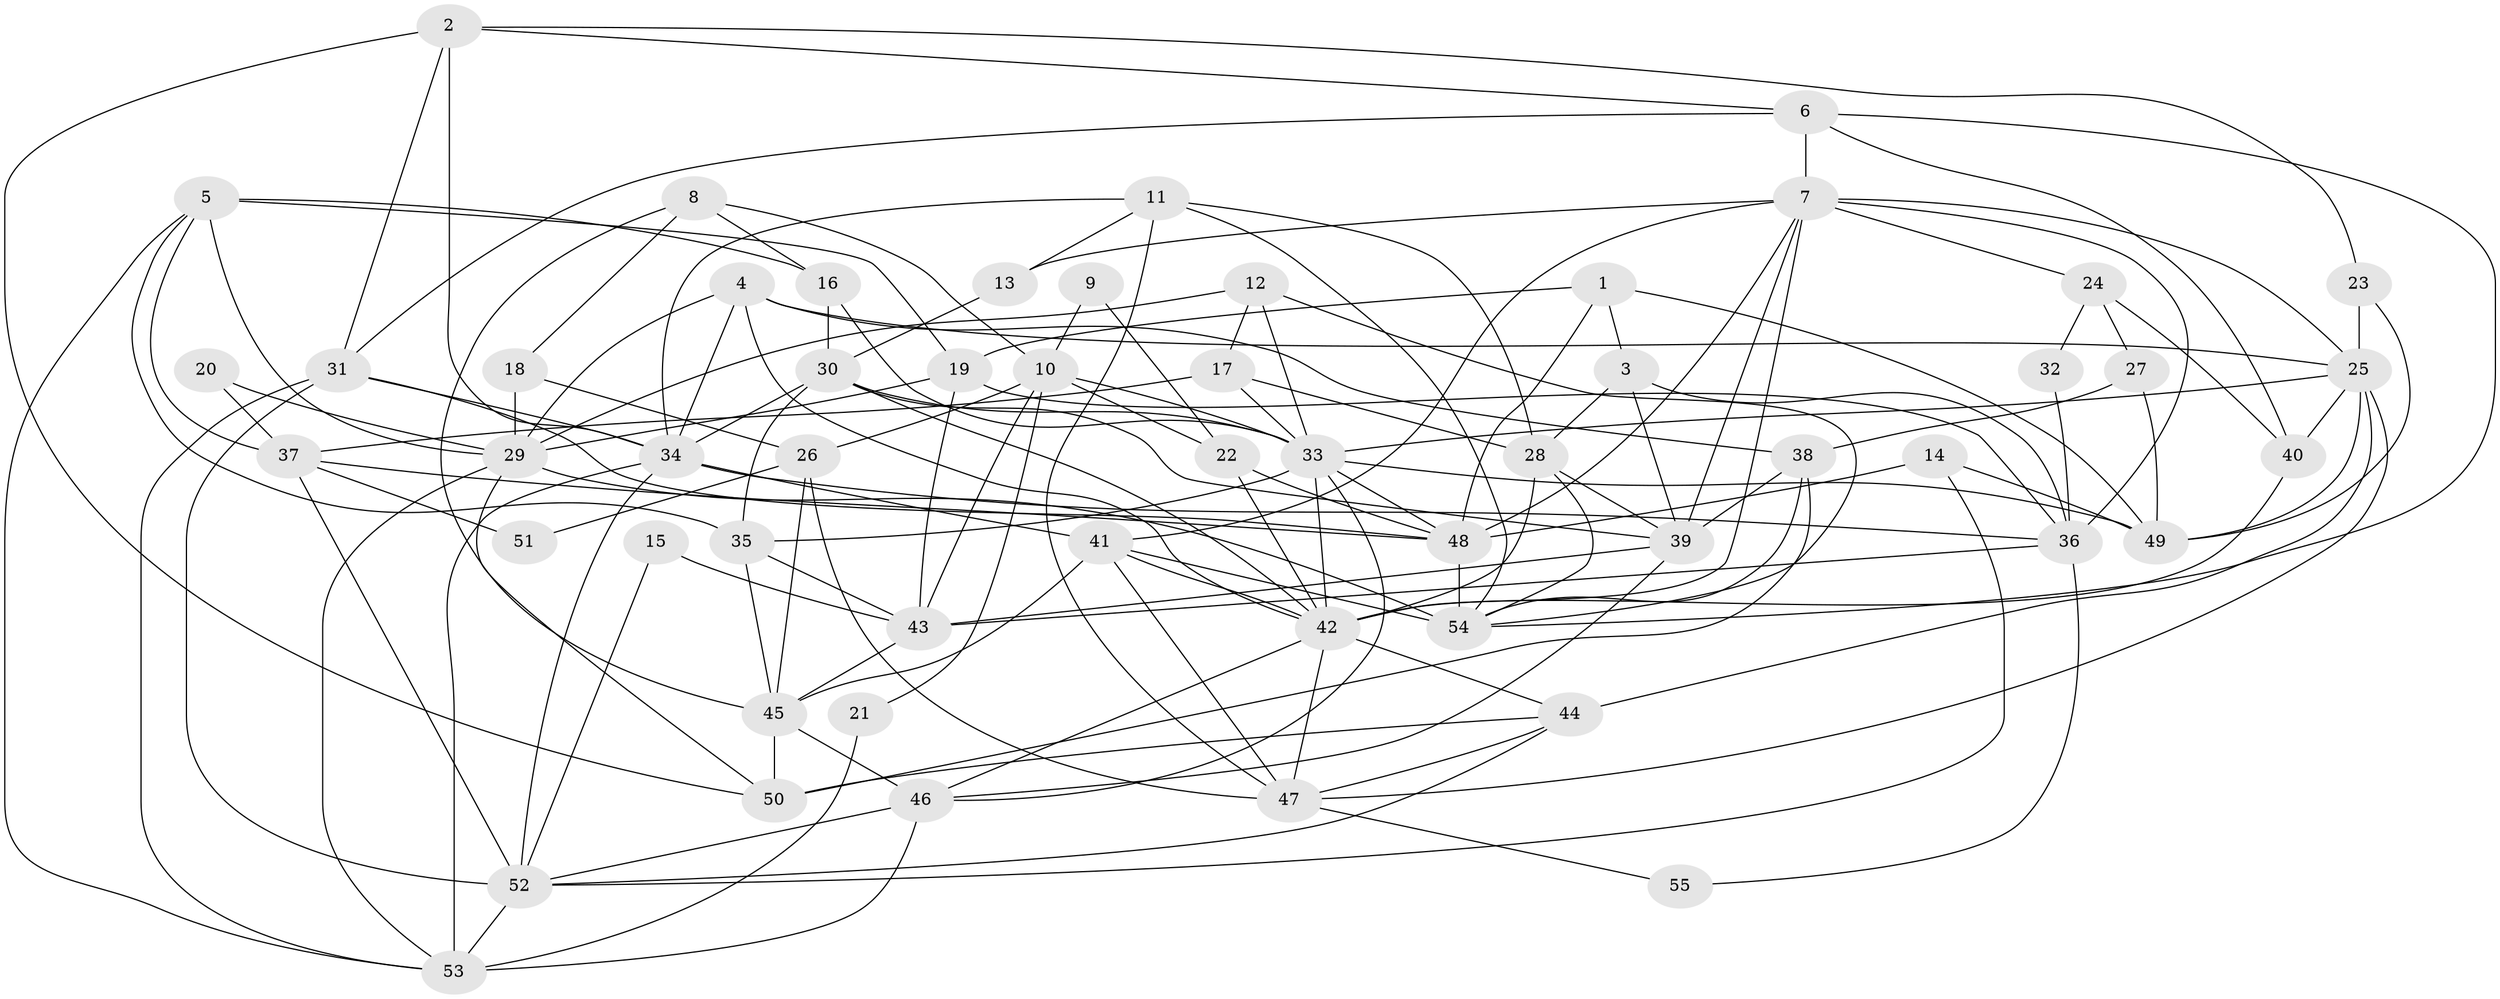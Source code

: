 // original degree distribution, {6: 0.1, 3: 0.23636363636363636, 2: 0.14545454545454545, 5: 0.19090909090909092, 4: 0.2909090909090909, 7: 0.01818181818181818, 9: 0.00909090909090909, 8: 0.00909090909090909}
// Generated by graph-tools (version 1.1) at 2025/50/03/09/25 03:50:10]
// undirected, 55 vertices, 147 edges
graph export_dot {
graph [start="1"]
  node [color=gray90,style=filled];
  1;
  2;
  3;
  4;
  5;
  6;
  7;
  8;
  9;
  10;
  11;
  12;
  13;
  14;
  15;
  16;
  17;
  18;
  19;
  20;
  21;
  22;
  23;
  24;
  25;
  26;
  27;
  28;
  29;
  30;
  31;
  32;
  33;
  34;
  35;
  36;
  37;
  38;
  39;
  40;
  41;
  42;
  43;
  44;
  45;
  46;
  47;
  48;
  49;
  50;
  51;
  52;
  53;
  54;
  55;
  1 -- 3 [weight=1.0];
  1 -- 19 [weight=1.0];
  1 -- 48 [weight=1.0];
  1 -- 49 [weight=1.0];
  2 -- 6 [weight=1.0];
  2 -- 23 [weight=1.0];
  2 -- 31 [weight=1.0];
  2 -- 34 [weight=1.0];
  2 -- 50 [weight=1.0];
  3 -- 28 [weight=1.0];
  3 -- 36 [weight=1.0];
  3 -- 39 [weight=1.0];
  4 -- 25 [weight=1.0];
  4 -- 29 [weight=1.0];
  4 -- 34 [weight=1.0];
  4 -- 38 [weight=1.0];
  4 -- 42 [weight=1.0];
  5 -- 16 [weight=1.0];
  5 -- 19 [weight=1.0];
  5 -- 29 [weight=1.0];
  5 -- 35 [weight=1.0];
  5 -- 37 [weight=1.0];
  5 -- 53 [weight=1.0];
  6 -- 7 [weight=1.0];
  6 -- 31 [weight=1.0];
  6 -- 40 [weight=1.0];
  6 -- 54 [weight=1.0];
  7 -- 13 [weight=1.0];
  7 -- 24 [weight=1.0];
  7 -- 25 [weight=1.0];
  7 -- 36 [weight=1.0];
  7 -- 39 [weight=1.0];
  7 -- 41 [weight=1.0];
  7 -- 42 [weight=1.0];
  7 -- 48 [weight=1.0];
  8 -- 10 [weight=1.0];
  8 -- 16 [weight=1.0];
  8 -- 18 [weight=1.0];
  8 -- 45 [weight=1.0];
  9 -- 10 [weight=1.0];
  9 -- 22 [weight=1.0];
  10 -- 21 [weight=1.0];
  10 -- 22 [weight=1.0];
  10 -- 26 [weight=1.0];
  10 -- 33 [weight=1.0];
  10 -- 43 [weight=1.0];
  11 -- 13 [weight=1.0];
  11 -- 28 [weight=1.0];
  11 -- 34 [weight=1.0];
  11 -- 47 [weight=1.0];
  11 -- 54 [weight=1.0];
  12 -- 17 [weight=1.0];
  12 -- 29 [weight=1.0];
  12 -- 33 [weight=1.0];
  12 -- 54 [weight=1.0];
  13 -- 30 [weight=1.0];
  14 -- 48 [weight=1.0];
  14 -- 49 [weight=1.0];
  14 -- 52 [weight=1.0];
  15 -- 43 [weight=1.0];
  15 -- 52 [weight=1.0];
  16 -- 30 [weight=1.0];
  16 -- 33 [weight=1.0];
  17 -- 28 [weight=1.0];
  17 -- 33 [weight=1.0];
  17 -- 37 [weight=1.0];
  18 -- 26 [weight=1.0];
  18 -- 29 [weight=1.0];
  19 -- 29 [weight=1.0];
  19 -- 36 [weight=1.0];
  19 -- 43 [weight=2.0];
  20 -- 29 [weight=1.0];
  20 -- 37 [weight=1.0];
  21 -- 53 [weight=1.0];
  22 -- 42 [weight=2.0];
  22 -- 48 [weight=1.0];
  23 -- 25 [weight=1.0];
  23 -- 49 [weight=1.0];
  24 -- 27 [weight=1.0];
  24 -- 32 [weight=1.0];
  24 -- 40 [weight=1.0];
  25 -- 33 [weight=1.0];
  25 -- 40 [weight=1.0];
  25 -- 44 [weight=1.0];
  25 -- 47 [weight=1.0];
  25 -- 49 [weight=1.0];
  26 -- 45 [weight=2.0];
  26 -- 47 [weight=1.0];
  26 -- 51 [weight=1.0];
  27 -- 38 [weight=1.0];
  27 -- 49 [weight=1.0];
  28 -- 39 [weight=1.0];
  28 -- 42 [weight=1.0];
  28 -- 54 [weight=1.0];
  29 -- 50 [weight=1.0];
  29 -- 53 [weight=1.0];
  29 -- 54 [weight=1.0];
  30 -- 33 [weight=1.0];
  30 -- 34 [weight=1.0];
  30 -- 35 [weight=1.0];
  30 -- 39 [weight=2.0];
  30 -- 42 [weight=1.0];
  31 -- 34 [weight=1.0];
  31 -- 48 [weight=2.0];
  31 -- 52 [weight=1.0];
  31 -- 53 [weight=1.0];
  32 -- 36 [weight=1.0];
  33 -- 35 [weight=1.0];
  33 -- 42 [weight=1.0];
  33 -- 46 [weight=1.0];
  33 -- 48 [weight=1.0];
  33 -- 49 [weight=2.0];
  34 -- 36 [weight=1.0];
  34 -- 41 [weight=2.0];
  34 -- 52 [weight=2.0];
  34 -- 53 [weight=1.0];
  35 -- 43 [weight=1.0];
  35 -- 45 [weight=1.0];
  36 -- 43 [weight=1.0];
  36 -- 55 [weight=1.0];
  37 -- 48 [weight=1.0];
  37 -- 51 [weight=1.0];
  37 -- 52 [weight=1.0];
  38 -- 39 [weight=1.0];
  38 -- 50 [weight=1.0];
  38 -- 54 [weight=1.0];
  39 -- 43 [weight=1.0];
  39 -- 46 [weight=1.0];
  40 -- 42 [weight=1.0];
  41 -- 42 [weight=1.0];
  41 -- 45 [weight=1.0];
  41 -- 47 [weight=2.0];
  41 -- 54 [weight=2.0];
  42 -- 44 [weight=1.0];
  42 -- 46 [weight=1.0];
  42 -- 47 [weight=1.0];
  43 -- 45 [weight=1.0];
  44 -- 47 [weight=1.0];
  44 -- 50 [weight=1.0];
  44 -- 52 [weight=1.0];
  45 -- 46 [weight=1.0];
  45 -- 50 [weight=2.0];
  46 -- 52 [weight=1.0];
  46 -- 53 [weight=1.0];
  47 -- 55 [weight=1.0];
  48 -- 54 [weight=1.0];
  52 -- 53 [weight=1.0];
}
